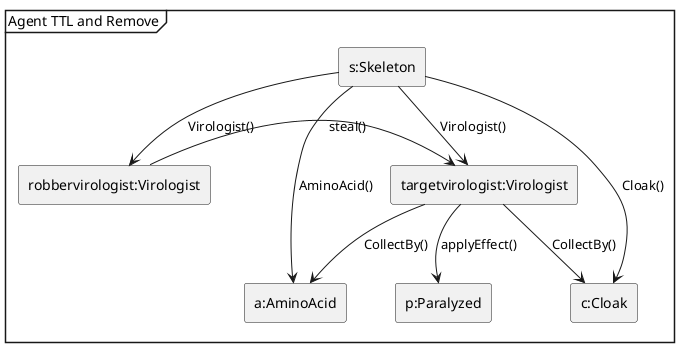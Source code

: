 @startuml

mainframe Agent TTL and Remove

skinparam linestyle ortho
rectangle "s:Skeleton" as s
rectangle "targetvirologist:Virologist" as t
rectangle "robbervirologist:Virologist" as r
rectangle "c:Cloak" as c
rectangle "a:AminoAcid" as a
rectangle "p:Paralyzed" as p

s -down-> t:Virologist()
s -down-> c:Cloak()
s -down-> a:AminoAcid()
t -down-> a:CollectBy()
t -down-> c:CollectBy()
s -down-> r:Virologist()
t -down-> p:applyEffect()
r -right-> t:steal()
@enduml
